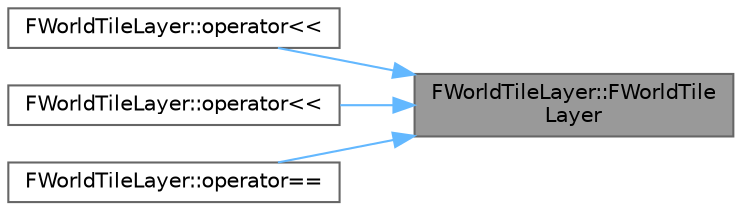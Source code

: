 digraph "FWorldTileLayer::FWorldTileLayer"
{
 // INTERACTIVE_SVG=YES
 // LATEX_PDF_SIZE
  bgcolor="transparent";
  edge [fontname=Helvetica,fontsize=10,labelfontname=Helvetica,labelfontsize=10];
  node [fontname=Helvetica,fontsize=10,shape=box,height=0.2,width=0.4];
  rankdir="RL";
  Node1 [id="Node000001",label="FWorldTileLayer::FWorldTile\lLayer",height=0.2,width=0.4,color="gray40", fillcolor="grey60", style="filled", fontcolor="black",tooltip=" "];
  Node1 -> Node2 [id="edge1_Node000001_Node000002",dir="back",color="steelblue1",style="solid",tooltip=" "];
  Node2 [id="Node000002",label="FWorldTileLayer::operator\<\<",height=0.2,width=0.4,color="grey40", fillcolor="white", style="filled",URL="$d6/d77/classFWorldTileLayer.html#aa5f688cf84651494984495fd859a9e19",tooltip=" "];
  Node1 -> Node3 [id="edge2_Node000001_Node000003",dir="back",color="steelblue1",style="solid",tooltip=" "];
  Node3 [id="Node000003",label="FWorldTileLayer::operator\<\<",height=0.2,width=0.4,color="grey40", fillcolor="white", style="filled",URL="$d6/d77/classFWorldTileLayer.html#ae83a2c7e17d69250a3597724c2fb60c6",tooltip=" "];
  Node1 -> Node4 [id="edge3_Node000001_Node000004",dir="back",color="steelblue1",style="solid",tooltip=" "];
  Node4 [id="Node000004",label="FWorldTileLayer::operator==",height=0.2,width=0.4,color="grey40", fillcolor="white", style="filled",URL="$d6/d77/classFWorldTileLayer.html#a1c679f8102e8ae0feff37daf02c24e60",tooltip=" "];
}
